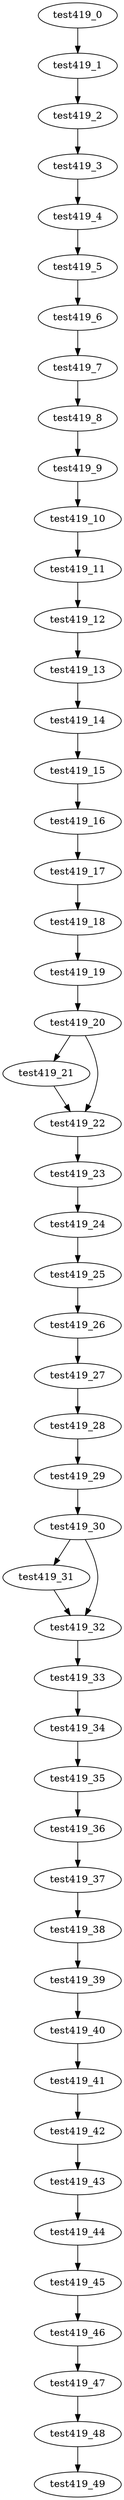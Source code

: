 digraph G {
test419_0->test419_1;
test419_1->test419_2;
test419_2->test419_3;
test419_3->test419_4;
test419_4->test419_5;
test419_5->test419_6;
test419_6->test419_7;
test419_7->test419_8;
test419_8->test419_9;
test419_9->test419_10;
test419_10->test419_11;
test419_11->test419_12;
test419_12->test419_13;
test419_13->test419_14;
test419_14->test419_15;
test419_15->test419_16;
test419_16->test419_17;
test419_17->test419_18;
test419_18->test419_19;
test419_19->test419_20;
test419_20->test419_21;
test419_20->test419_22;
test419_21->test419_22;
test419_22->test419_23;
test419_23->test419_24;
test419_24->test419_25;
test419_25->test419_26;
test419_26->test419_27;
test419_27->test419_28;
test419_28->test419_29;
test419_29->test419_30;
test419_30->test419_31;
test419_30->test419_32;
test419_31->test419_32;
test419_32->test419_33;
test419_33->test419_34;
test419_34->test419_35;
test419_35->test419_36;
test419_36->test419_37;
test419_37->test419_38;
test419_38->test419_39;
test419_39->test419_40;
test419_40->test419_41;
test419_41->test419_42;
test419_42->test419_43;
test419_43->test419_44;
test419_44->test419_45;
test419_45->test419_46;
test419_46->test419_47;
test419_47->test419_48;
test419_48->test419_49;

}
